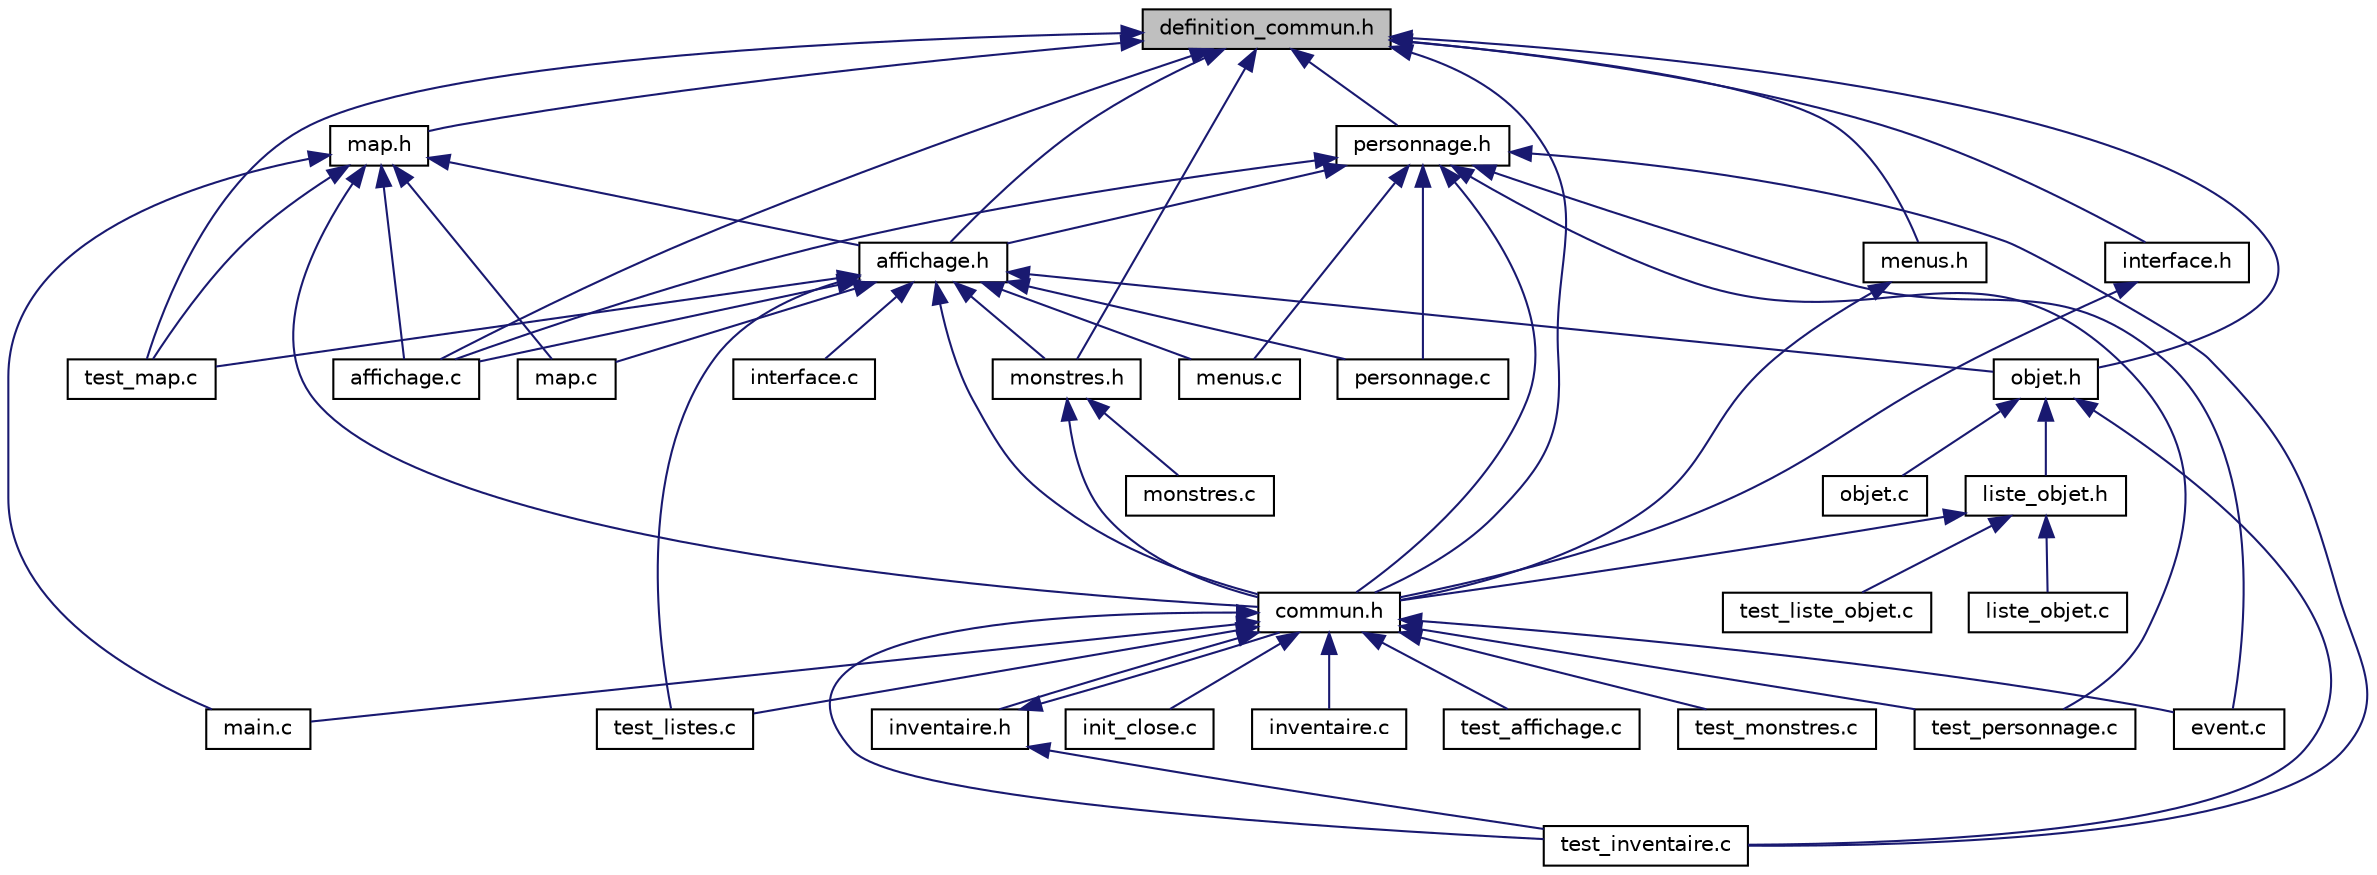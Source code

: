 digraph "definition_commun.h"
{
 // LATEX_PDF_SIZE
  edge [fontname="Helvetica",fontsize="10",labelfontname="Helvetica",labelfontsize="10"];
  node [fontname="Helvetica",fontsize="10",shape=record];
  Node1 [label="definition_commun.h",height=0.2,width=0.4,color="black", fillcolor="grey75", style="filled", fontcolor="black",tooltip="Contient toutes les définitions communes à tout les fichiers."];
  Node1 -> Node2 [dir="back",color="midnightblue",fontsize="10",style="solid"];
  Node2 [label="affichage.c",height=0.2,width=0.4,color="black", fillcolor="white", style="filled",URL="$da/d68/affichage_8c.html",tooltip="Fichier contenant toutes les fonctions relatives à l'affichage."];
  Node1 -> Node3 [dir="back",color="midnightblue",fontsize="10",style="solid"];
  Node3 [label="test_map.c",height=0.2,width=0.4,color="black", fillcolor="white", style="filled",URL="$d8/dda/test__map_8c.html",tooltip=" "];
  Node1 -> Node4 [dir="back",color="midnightblue",fontsize="10",style="solid"];
  Node4 [label="affichage.h",height=0.2,width=0.4,color="black", fillcolor="white", style="filled",URL="$d5/dae/affichage_8h.html",tooltip=" "];
  Node4 -> Node2 [dir="back",color="midnightblue",fontsize="10",style="solid"];
  Node4 -> Node5 [dir="back",color="midnightblue",fontsize="10",style="solid"];
  Node5 [label="interface.c",height=0.2,width=0.4,color="black", fillcolor="white", style="filled",URL="$dd/dda/interface_8c.html",tooltip=" "];
  Node4 -> Node6 [dir="back",color="midnightblue",fontsize="10",style="solid"];
  Node6 [label="map.c",height=0.2,width=0.4,color="black", fillcolor="white", style="filled",URL="$d3/d7a/map_8c.html",tooltip=" "];
  Node4 -> Node7 [dir="back",color="midnightblue",fontsize="10",style="solid"];
  Node7 [label="menus.c",height=0.2,width=0.4,color="black", fillcolor="white", style="filled",URL="$de/dea/menus_8c.html",tooltip=" "];
  Node4 -> Node8 [dir="back",color="midnightblue",fontsize="10",style="solid"];
  Node8 [label="personnage.c",height=0.2,width=0.4,color="black", fillcolor="white", style="filled",URL="$dd/dce/personnage_8c.html",tooltip="Fichier contenant toutes les fonctions concernant le personnage."];
  Node4 -> Node9 [dir="back",color="midnightblue",fontsize="10",style="solid"];
  Node9 [label="test_listes.c",height=0.2,width=0.4,color="black", fillcolor="white", style="filled",URL="$d7/d17/test__listes_8c.html",tooltip=" "];
  Node4 -> Node3 [dir="back",color="midnightblue",fontsize="10",style="solid"];
  Node4 -> Node10 [dir="back",color="midnightblue",fontsize="10",style="solid"];
  Node10 [label="monstres.h",height=0.2,width=0.4,color="black", fillcolor="white", style="filled",URL="$d0/d1f/monstres_8h.html",tooltip=" "];
  Node10 -> Node11 [dir="back",color="midnightblue",fontsize="10",style="solid"];
  Node11 [label="monstres.c",height=0.2,width=0.4,color="black", fillcolor="white", style="filled",URL="$d9/d79/monstres_8c.html",tooltip=" "];
  Node10 -> Node12 [dir="back",color="midnightblue",fontsize="10",style="solid"];
  Node12 [label="commun.h",height=0.2,width=0.4,color="black", fillcolor="white", style="filled",URL="$d1/d0f/commun_8h.html",tooltip=" "];
  Node12 -> Node13 [dir="back",color="midnightblue",fontsize="10",style="solid"];
  Node13 [label="event.c",height=0.2,width=0.4,color="black", fillcolor="white", style="filled",URL="$d0/deb/event_8c.html",tooltip="Fichier qui appelle différentes fonctions en fonction du déclenchement d'évenements."];
  Node12 -> Node14 [dir="back",color="midnightblue",fontsize="10",style="solid"];
  Node14 [label="init_close.c",height=0.2,width=0.4,color="black", fillcolor="white", style="filled",URL="$d1/d41/init__close_8c.html",tooltip=" "];
  Node12 -> Node15 [dir="back",color="midnightblue",fontsize="10",style="solid"];
  Node15 [label="inventaire.c",height=0.2,width=0.4,color="black", fillcolor="white", style="filled",URL="$d4/d04/inventaire_8c.html",tooltip=" "];
  Node12 -> Node16 [dir="back",color="midnightblue",fontsize="10",style="solid"];
  Node16 [label="main.c",height=0.2,width=0.4,color="black", fillcolor="white", style="filled",URL="$d0/d29/main_8c.html",tooltip=" "];
  Node12 -> Node17 [dir="back",color="midnightblue",fontsize="10",style="solid"];
  Node17 [label="test_affichage.c",height=0.2,width=0.4,color="black", fillcolor="white", style="filled",URL="$d3/dd5/test__affichage_8c.html",tooltip=" "];
  Node12 -> Node18 [dir="back",color="midnightblue",fontsize="10",style="solid"];
  Node18 [label="test_inventaire.c",height=0.2,width=0.4,color="black", fillcolor="white", style="filled",URL="$d9/d66/test__inventaire_8c.html",tooltip=" "];
  Node12 -> Node9 [dir="back",color="midnightblue",fontsize="10",style="solid"];
  Node12 -> Node19 [dir="back",color="midnightblue",fontsize="10",style="solid"];
  Node19 [label="test_monstres.c",height=0.2,width=0.4,color="black", fillcolor="white", style="filled",URL="$d0/db4/test__monstres_8c.html",tooltip=" "];
  Node12 -> Node20 [dir="back",color="midnightblue",fontsize="10",style="solid"];
  Node20 [label="test_personnage.c",height=0.2,width=0.4,color="black", fillcolor="white", style="filled",URL="$d3/d9d/test__personnage_8c.html",tooltip=" "];
  Node12 -> Node21 [dir="back",color="midnightblue",fontsize="10",style="solid"];
  Node21 [label="inventaire.h",height=0.2,width=0.4,color="black", fillcolor="white", style="filled",URL="$d2/d9f/inventaire_8h.html",tooltip=" "];
  Node21 -> Node18 [dir="back",color="midnightblue",fontsize="10",style="solid"];
  Node21 -> Node12 [dir="back",color="midnightblue",fontsize="10",style="solid"];
  Node4 -> Node12 [dir="back",color="midnightblue",fontsize="10",style="solid"];
  Node4 -> Node22 [dir="back",color="midnightblue",fontsize="10",style="solid"];
  Node22 [label="objet.h",height=0.2,width=0.4,color="black", fillcolor="white", style="filled",URL="$d4/d0b/objet_8h.html",tooltip="Fichier contenant toutes les définitions concernant les objets."];
  Node22 -> Node23 [dir="back",color="midnightblue",fontsize="10",style="solid"];
  Node23 [label="objet.c",height=0.2,width=0.4,color="black", fillcolor="white", style="filled",URL="$d2/dd1/objet_8c.html",tooltip="Fichier contenant toutes les fonctions concernant les objets."];
  Node22 -> Node18 [dir="back",color="midnightblue",fontsize="10",style="solid"];
  Node22 -> Node24 [dir="back",color="midnightblue",fontsize="10",style="solid"];
  Node24 [label="liste_objet.h",height=0.2,width=0.4,color="black", fillcolor="white", style="filled",URL="$d7/d64/liste__objet_8h.html",tooltip="Fichier contenant toutes les définitions concernant les listes d'objets."];
  Node24 -> Node25 [dir="back",color="midnightblue",fontsize="10",style="solid"];
  Node25 [label="liste_objet.c",height=0.2,width=0.4,color="black", fillcolor="white", style="filled",URL="$d5/d17/liste__objet_8c.html",tooltip=" "];
  Node24 -> Node26 [dir="back",color="midnightblue",fontsize="10",style="solid"];
  Node26 [label="test_liste_objet.c",height=0.2,width=0.4,color="black", fillcolor="white", style="filled",URL="$dc/de4/test__liste__objet_8c.html",tooltip=" "];
  Node24 -> Node12 [dir="back",color="midnightblue",fontsize="10",style="solid"];
  Node1 -> Node27 [dir="back",color="midnightblue",fontsize="10",style="solid"];
  Node27 [label="map.h",height=0.2,width=0.4,color="black", fillcolor="white", style="filled",URL="$dc/db7/map_8h.html",tooltip="Le fichier contient les définitions des fonctions de gestion de la map."];
  Node27 -> Node2 [dir="back",color="midnightblue",fontsize="10",style="solid"];
  Node27 -> Node16 [dir="back",color="midnightblue",fontsize="10",style="solid"];
  Node27 -> Node6 [dir="back",color="midnightblue",fontsize="10",style="solid"];
  Node27 -> Node3 [dir="back",color="midnightblue",fontsize="10",style="solid"];
  Node27 -> Node4 [dir="back",color="midnightblue",fontsize="10",style="solid"];
  Node27 -> Node12 [dir="back",color="midnightblue",fontsize="10",style="solid"];
  Node1 -> Node28 [dir="back",color="midnightblue",fontsize="10",style="solid"];
  Node28 [label="personnage.h",height=0.2,width=0.4,color="black", fillcolor="white", style="filled",URL="$d2/d2f/personnage_8h.html",tooltip="Fichier contenant toutes les définitions concernant le personnage."];
  Node28 -> Node2 [dir="back",color="midnightblue",fontsize="10",style="solid"];
  Node28 -> Node13 [dir="back",color="midnightblue",fontsize="10",style="solid"];
  Node28 -> Node7 [dir="back",color="midnightblue",fontsize="10",style="solid"];
  Node28 -> Node8 [dir="back",color="midnightblue",fontsize="10",style="solid"];
  Node28 -> Node18 [dir="back",color="midnightblue",fontsize="10",style="solid"];
  Node28 -> Node20 [dir="back",color="midnightblue",fontsize="10",style="solid"];
  Node28 -> Node4 [dir="back",color="midnightblue",fontsize="10",style="solid"];
  Node28 -> Node12 [dir="back",color="midnightblue",fontsize="10",style="solid"];
  Node1 -> Node12 [dir="back",color="midnightblue",fontsize="10",style="solid"];
  Node1 -> Node10 [dir="back",color="midnightblue",fontsize="10",style="solid"];
  Node1 -> Node22 [dir="back",color="midnightblue",fontsize="10",style="solid"];
  Node1 -> Node29 [dir="back",color="midnightblue",fontsize="10",style="solid"];
  Node29 [label="menus.h",height=0.2,width=0.4,color="black", fillcolor="white", style="filled",URL="$d6/d46/menus_8h.html",tooltip=" "];
  Node29 -> Node12 [dir="back",color="midnightblue",fontsize="10",style="solid"];
  Node1 -> Node30 [dir="back",color="midnightblue",fontsize="10",style="solid"];
  Node30 [label="interface.h",height=0.2,width=0.4,color="black", fillcolor="white", style="filled",URL="$d4/da9/interface_8h.html",tooltip=" "];
  Node30 -> Node12 [dir="back",color="midnightblue",fontsize="10",style="solid"];
}
